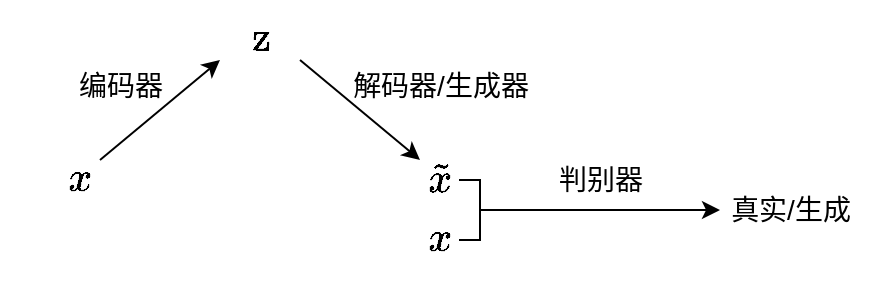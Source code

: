 <mxfile version="22.1.11" type="github">
  <diagram name="第 1 页" id="587F9r9B7esLcpd2e-Dg">
    <mxGraphModel dx="1434" dy="738" grid="1" gridSize="10" guides="1" tooltips="1" connect="1" arrows="1" fold="1" page="1" pageScale="1" pageWidth="827" pageHeight="1169" math="1" shadow="0">
      <root>
        <mxCell id="0" />
        <mxCell id="1" parent="0" />
        <mxCell id="bV6Ka3Q38hr3WYllWvMh-3" value="$${x}$$" style="text;html=1;align=center;verticalAlign=middle;resizable=0;points=[];autosize=1;strokeColor=none;fillColor=none;fontSize=18;" vertex="1" parent="1">
          <mxGeometry x="30" y="530" width="80" height="40" as="geometry" />
        </mxCell>
        <mxCell id="bV6Ka3Q38hr3WYllWvMh-4" value="" style="endArrow=classic;html=1;rounded=0;" edge="1" parent="1">
          <mxGeometry width="50" height="50" relative="1" as="geometry">
            <mxPoint x="80" y="540" as="sourcePoint" />
            <mxPoint x="140" y="490" as="targetPoint" />
          </mxGeometry>
        </mxCell>
        <mxCell id="bV6Ka3Q38hr3WYllWvMh-5" value="$$\text{z}$$" style="text;html=1;align=center;verticalAlign=middle;resizable=0;points=[];autosize=1;strokeColor=none;fillColor=none;fontSize=18;" vertex="1" parent="1">
          <mxGeometry x="100" y="460" width="120" height="40" as="geometry" />
        </mxCell>
        <mxCell id="bV6Ka3Q38hr3WYllWvMh-6" value="编码器" style="text;html=1;align=center;verticalAlign=middle;resizable=0;points=[];autosize=1;strokeColor=none;fillColor=none;fontSize=14;" vertex="1" parent="1">
          <mxGeometry x="55" y="488" width="70" height="30" as="geometry" />
        </mxCell>
        <mxCell id="bV6Ka3Q38hr3WYllWvMh-7" value="" style="endArrow=classic;html=1;rounded=0;" edge="1" parent="1">
          <mxGeometry width="50" height="50" relative="1" as="geometry">
            <mxPoint x="180" y="490" as="sourcePoint" />
            <mxPoint x="240" y="540" as="targetPoint" />
          </mxGeometry>
        </mxCell>
        <mxCell id="bV6Ka3Q38hr3WYllWvMh-8" value="$$\tilde{x}$$" style="text;html=1;align=center;verticalAlign=middle;resizable=0;points=[];autosize=1;strokeColor=none;fillColor=none;fontSize=18;" vertex="1" parent="1">
          <mxGeometry x="190" y="530" width="120" height="40" as="geometry" />
        </mxCell>
        <mxCell id="bV6Ka3Q38hr3WYllWvMh-9" value="解码器/生成器" style="text;html=1;align=center;verticalAlign=middle;resizable=0;points=[];autosize=1;strokeColor=none;fillColor=none;fontSize=14;" vertex="1" parent="1">
          <mxGeometry x="195" y="488" width="110" height="30" as="geometry" />
        </mxCell>
        <mxCell id="bV6Ka3Q38hr3WYllWvMh-10" value="$${x}$$" style="text;html=1;align=center;verticalAlign=middle;resizable=0;points=[];autosize=1;strokeColor=none;fillColor=none;fontSize=18;" vertex="1" parent="1">
          <mxGeometry x="210" y="560" width="80" height="40" as="geometry" />
        </mxCell>
        <mxCell id="bV6Ka3Q38hr3WYllWvMh-11" value="" style="shape=partialRectangle;whiteSpace=wrap;html=1;bottom=1;right=1;left=1;top=0;fillColor=none;routingCenterX=-0.5;rotation=-90;" vertex="1" parent="1">
          <mxGeometry x="250" y="560" width="30" height="10" as="geometry" />
        </mxCell>
        <mxCell id="bV6Ka3Q38hr3WYllWvMh-18" value="" style="endArrow=classic;html=1;rounded=0;exitX=0.5;exitY=1;exitDx=0;exitDy=0;" edge="1" parent="1" source="bV6Ka3Q38hr3WYllWvMh-11">
          <mxGeometry width="50" height="50" relative="1" as="geometry">
            <mxPoint x="390" y="710" as="sourcePoint" />
            <mxPoint x="390" y="565" as="targetPoint" />
          </mxGeometry>
        </mxCell>
        <mxCell id="bV6Ka3Q38hr3WYllWvMh-19" value="判别器" style="text;html=1;align=center;verticalAlign=middle;resizable=0;points=[];autosize=1;strokeColor=none;fillColor=none;fontSize=14;" vertex="1" parent="1">
          <mxGeometry x="295" y="535" width="70" height="30" as="geometry" />
        </mxCell>
        <mxCell id="bV6Ka3Q38hr3WYllWvMh-20" value="真实/生成" style="text;html=1;align=center;verticalAlign=middle;resizable=0;points=[];autosize=1;strokeColor=none;fillColor=none;fontSize=14;" vertex="1" parent="1">
          <mxGeometry x="385" y="550" width="80" height="30" as="geometry" />
        </mxCell>
      </root>
    </mxGraphModel>
  </diagram>
</mxfile>
